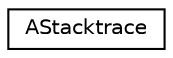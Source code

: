 digraph "Graphical Class Hierarchy"
{
 // LATEX_PDF_SIZE
  edge [fontname="Helvetica",fontsize="10",labelfontname="Helvetica",labelfontsize="10"];
  node [fontname="Helvetica",fontsize="10",shape=record];
  rankdir="LR";
  Node0 [label="AStacktrace",height=0.2,width=0.4,color="black", fillcolor="white", style="filled",URL="$classAStacktrace.html",tooltip="Stacktrace consisting of a collection of stack function frames."];
}
